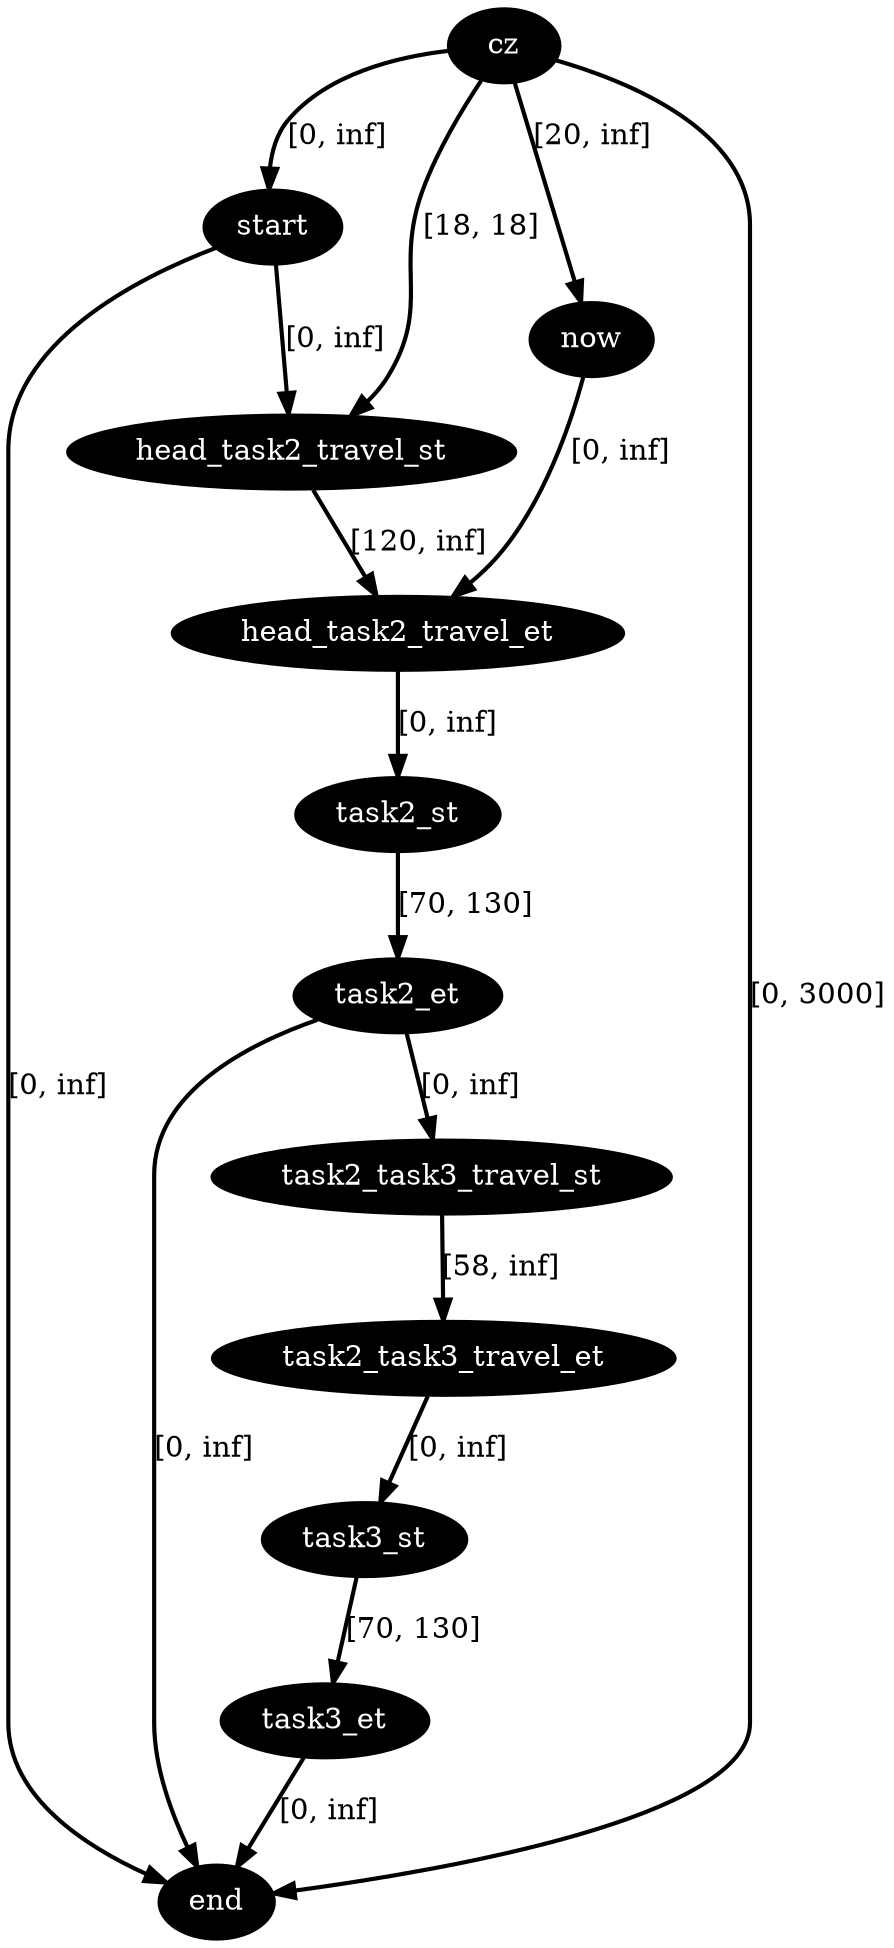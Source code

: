 digraph plan {
0[label="cz",style=filled,fillcolor=black,fontcolor=white];
1[label="start",style=filled,fillcolor=black,fontcolor=white];
2[label="now",style=filled,fillcolor=black,fontcolor=white];
3[label="end",style=filled,fillcolor=black,fontcolor=white];
9[label="head_task2_travel_st",style=filled,fillcolor=black,fontcolor=white];
10[label="head_task2_travel_et",style=filled,fillcolor=black,fontcolor=white];
11[label="task2_st",style=filled,fillcolor=black,fontcolor=white];
12[label="task2_et",style=filled,fillcolor=black,fontcolor=white];
17[label="task2_task3_travel_st",style=filled,fillcolor=black,fontcolor=white];
18[label="task2_task3_travel_et",style=filled,fillcolor=black,fontcolor=white];
19[label="task3_st",style=filled,fillcolor=black,fontcolor=white];
20[label="task3_et",style=filled,fillcolor=black,fontcolor=white];
"0"->"1"[label="[0, inf]",penwidth=2,color=black];
"0"->"3"[label="[0, 3000]",penwidth=2,color=black];
"9"->"10"[label="[120, inf]",penwidth=2,color=black];
"1"->"9"[label="[0, inf]",penwidth=2,color=black];
"0"->"9"[label="[18, 18]",penwidth=2,color=black];
"0"->"2"[label="[20, inf]",penwidth=2,color=black];
"2"->"10"[label="[0, inf]",penwidth=2,color=black];
"1"->"3"[label="[0, inf]",penwidth=2,color=black];
"12"->"3"[label="[0, inf]",penwidth=2,color=black];
"17"->"18"[label="[58, inf]",penwidth=2,color=black];
"12"->"17"[label="[0, inf]",penwidth=2,color=black];
"11"->"12"[label="[70, 130]",penwidth=2,color=black];
"10"->"11"[label="[0, inf]",penwidth=2,color=black];
"20"->"3"[label="[0, inf]",penwidth=2,color=black];
"19"->"20"[label="[70, 130]",penwidth=2,color=black];
"18"->"19"[label="[0, inf]",penwidth=2,color=black];
}
